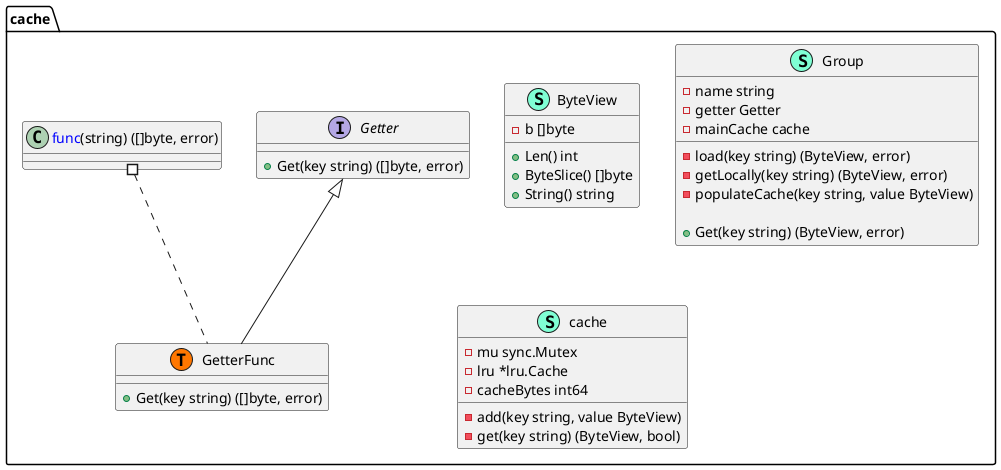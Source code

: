 @startuml cache
namespace cache {
    class ByteView << (S,Aquamarine) >> {
        - b []byte

        + Len() int
        + ByteSlice() []byte
        + String() string

    }
    interface Getter  {
        + Get(key string) ([]byte, error)

    }
    class GetterFunc << (S,Aquamarine) >> {
        + Get(key string) ([]byte, error)

    }
    class Group << (S,Aquamarine) >> {
        - name string
        - getter Getter
        - mainCache cache

        - load(key string) (ByteView, error)
        - getLocally(key string) (ByteView, error)
        - populateCache(key string, value ByteView)

        + Get(key string) (ByteView, error)

    }
    class cache << (S,Aquamarine) >> {
        - mu sync.Mutex
        - lru *lru.Cache
        - cacheBytes int64

        - add(key string, value ByteView)
        - get(key string) (ByteView, bool)

    }
    class cache.GetterFunc << (T, #FF7700) >>  {
    }
}

"cache.Getter" <|-- "cache.GetterFunc"

"cache.<font color=blue>func</font>(string) ([]byte, error)" #.. "cache.GetterFunc"
@enduml